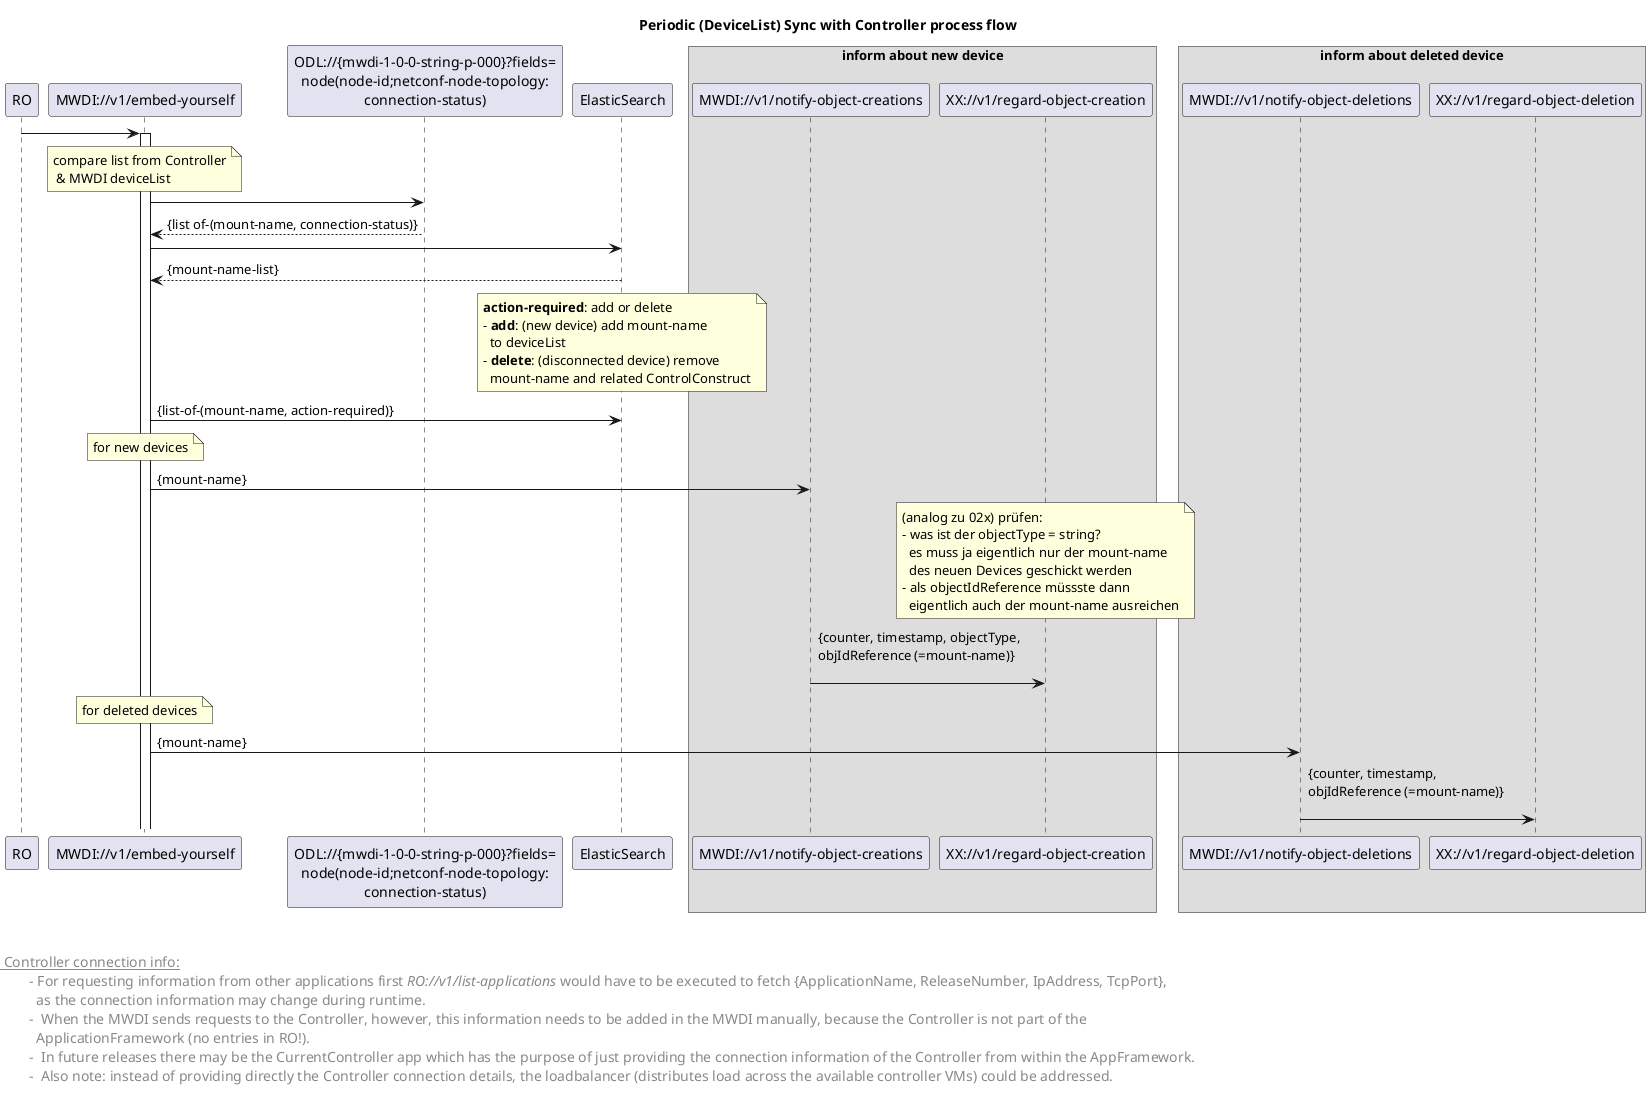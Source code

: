 @startuml
skinparam responseMessageBelowArrow true
skinparam BoxPadding 10

title  Periodic (DeviceList) Sync with Controller process flow


'participants
participant "RO" as ro
participant "MWDI://v1/embed-yourself" as mwdi
participant "ODL://{mwdi-1-0-0-string-p-000}?fields=\nnode(node-id;netconf-node-topology:\nconnection-status)" as odlConnectionStatus
participant "ElasticSearch" as es

box inform about new device
participant "MWDI://v1/notify-object-creations" as notifyCreate
participant "XX://v1/regard-object-creation" as subscriberOpCreate
end box

box inform about deleted device
participant "MWDI://v1/notify-object-deletions" as notifyDelete
participant "XX://v1/regard-object-deletion" as subscriberOpDelete
end box

ro -> mwdi
activate mwdi

'get deviceList from Controller
note over mwdi: compare list from Controller\n & MWDI deviceList
mwdi -> odlConnectionStatus
odlConnectionStatus --> mwdi: {list of-(mount-name, connection-status)}

'get MWDI deviceList from ElasticSearch 
mwdi -> es
es --> mwdi: {mount-name-list}

'diff both lists and process devices accordingly
note over es
 <b>action-required</b>: add or delete
 - <b>add</b>: (new device) add mount-name 
   to deviceList
 - <b>delete</b>: (disconnected device) remove 
   mount-name and related ControlConstruct
end note 


mwdi -> es: {list-of-(mount-name, action-required)}

'inform subscribers about new device
note over mwdi: for new devices
mwdi -> notifyCreate: {mount-name}

note over subscriberOpCreate
(analog zu 02x) prüfen: 
- was ist der objectType = string?
  es muss ja eigentlich nur der mount-name 
  des neuen Devices geschickt werden 
- als objectIdReference müssste dann 
  eigentlich auch der mount-name ausreichen
end note

notifyCreate -> subscriberOpCreate: {counter, timestamp, objectType, \nobjIdReference (=mount-name)} \n

'inform subscribers about deleted device
note over mwdi: for deleted devices
mwdi -> notifyDelete: {mount-name}

notifyDelete -> subscriberOpDelete: {counter, timestamp, \nobjIdReference (=mount-name)} \n



left footer 


<u> Controller connection info:</u>
\t- For requesting information from other applications first <i>RO://v1/list-applications</i> would have to be executed to fetch {ApplicationName, ReleaseNumber, IpAddress, TcpPort}, 
\t  as the connection information may change during runtime.
\t-  When the MWDI sends requests to the Controller, however, this information needs to be added in the MWDI manually, because the Controller is not part of the 
\t  ApplicationFramework (no entries in RO!). 
\t-  In future releases there may be the CurrentController app which has the purpose of just providing the connection information of the Controller from within the AppFramework.
\t-  Also note: instead of providing directly the Controller connection details, the loadbalancer (distributes load across the available controller VMs) could be addressed.

end footer

<style>
footer {
  HorizontalAlignment left
  FontSize 14
}
</style>

@enduml